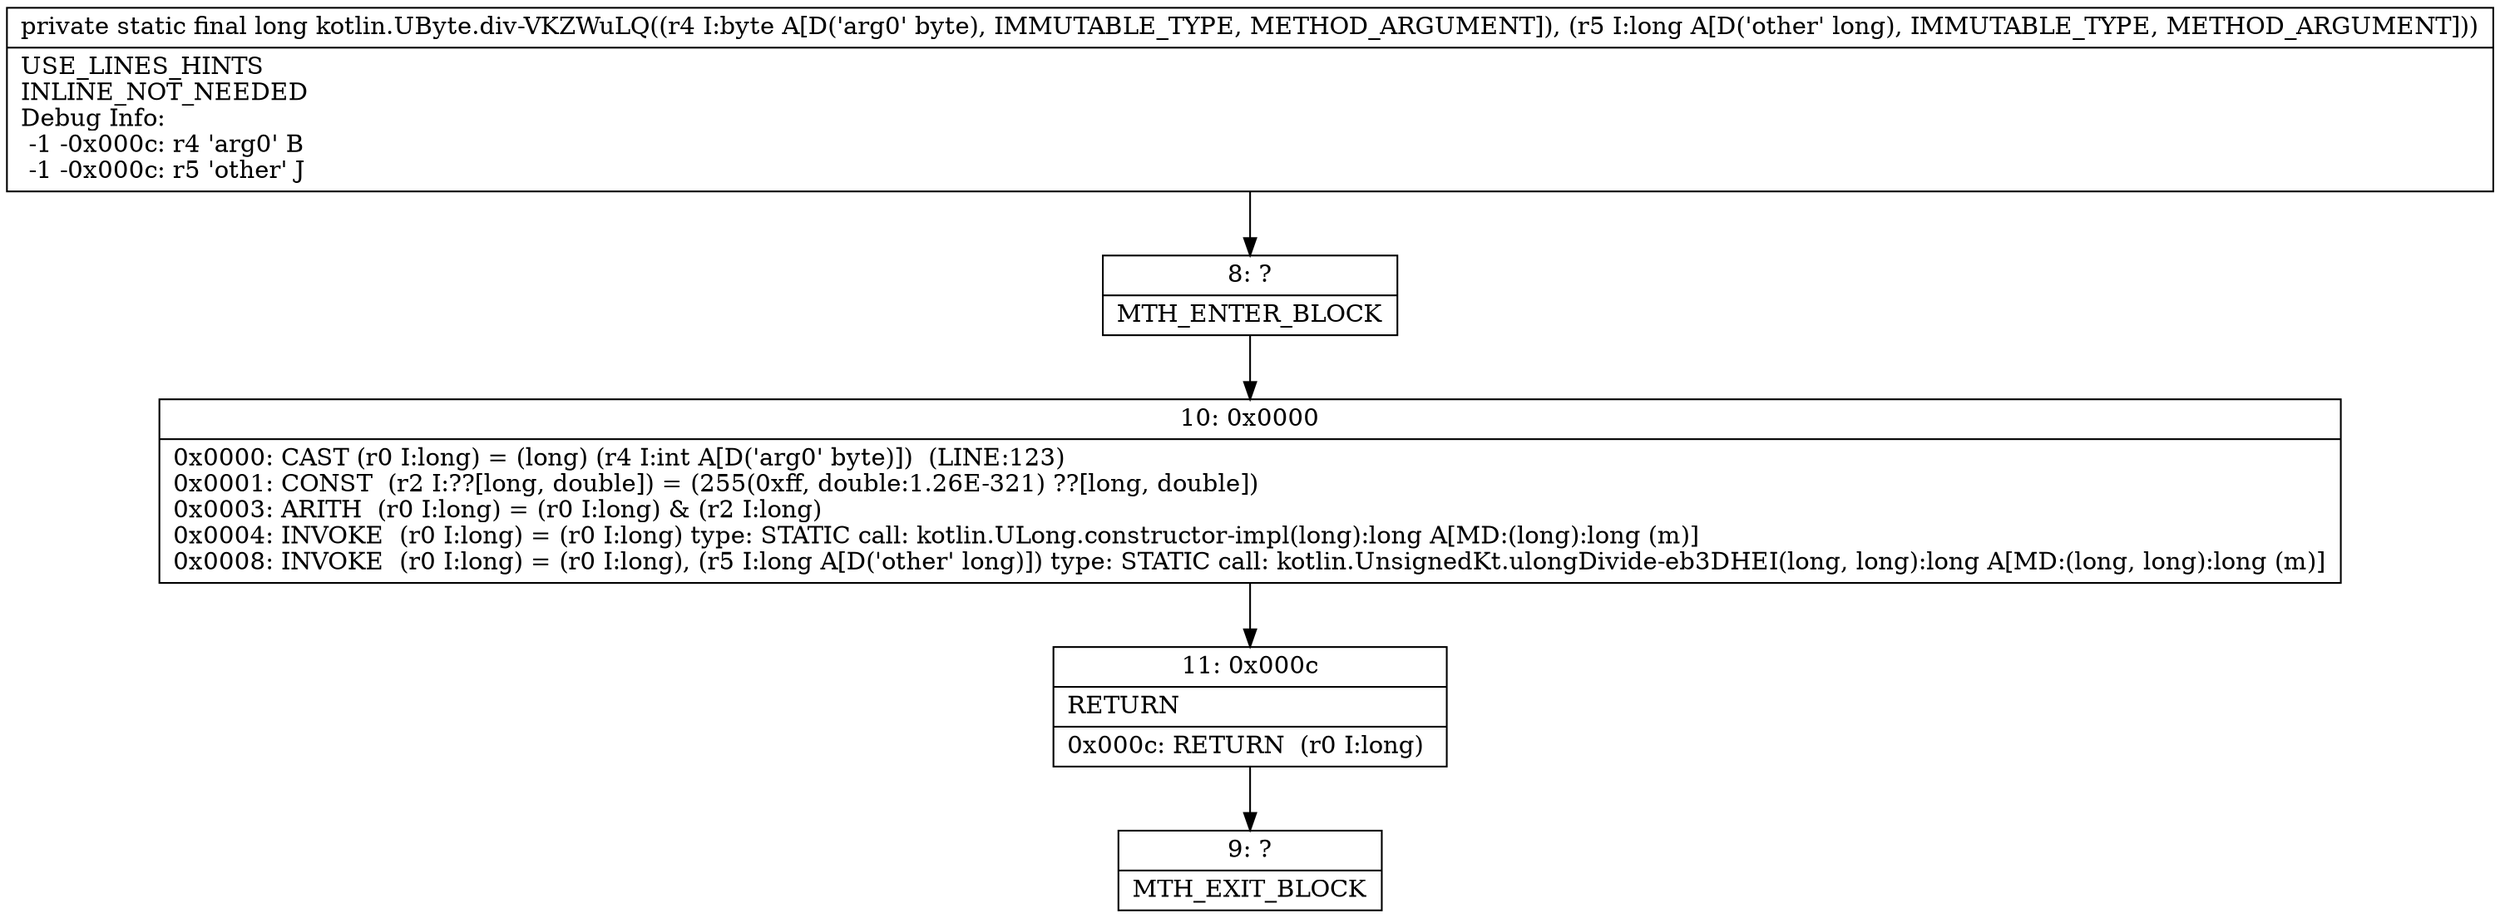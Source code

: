 digraph "CFG forkotlin.UByte.div\-VKZWuLQ(BJ)J" {
Node_8 [shape=record,label="{8\:\ ?|MTH_ENTER_BLOCK\l}"];
Node_10 [shape=record,label="{10\:\ 0x0000|0x0000: CAST (r0 I:long) = (long) (r4 I:int A[D('arg0' byte)])  (LINE:123)\l0x0001: CONST  (r2 I:??[long, double]) = (255(0xff, double:1.26E\-321) ??[long, double]) \l0x0003: ARITH  (r0 I:long) = (r0 I:long) & (r2 I:long) \l0x0004: INVOKE  (r0 I:long) = (r0 I:long) type: STATIC call: kotlin.ULong.constructor\-impl(long):long A[MD:(long):long (m)]\l0x0008: INVOKE  (r0 I:long) = (r0 I:long), (r5 I:long A[D('other' long)]) type: STATIC call: kotlin.UnsignedKt.ulongDivide\-eb3DHEI(long, long):long A[MD:(long, long):long (m)]\l}"];
Node_11 [shape=record,label="{11\:\ 0x000c|RETURN\l|0x000c: RETURN  (r0 I:long) \l}"];
Node_9 [shape=record,label="{9\:\ ?|MTH_EXIT_BLOCK\l}"];
MethodNode[shape=record,label="{private static final long kotlin.UByte.div\-VKZWuLQ((r4 I:byte A[D('arg0' byte), IMMUTABLE_TYPE, METHOD_ARGUMENT]), (r5 I:long A[D('other' long), IMMUTABLE_TYPE, METHOD_ARGUMENT]))  | USE_LINES_HINTS\lINLINE_NOT_NEEDED\lDebug Info:\l  \-1 \-0x000c: r4 'arg0' B\l  \-1 \-0x000c: r5 'other' J\l}"];
MethodNode -> Node_8;Node_8 -> Node_10;
Node_10 -> Node_11;
Node_11 -> Node_9;
}

